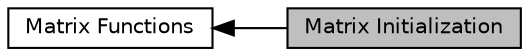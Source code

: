 digraph "Matrix Initialization"
{
  edge [fontname="Helvetica",fontsize="10",labelfontname="Helvetica",labelfontsize="10"];
  node [fontname="Helvetica",fontsize="10",shape=box];
  rankdir=LR;
  Node2 [label="Matrix Functions",height=0.2,width=0.4,color="black", fillcolor="white", style="filled",URL="$group__group_matrix.html",tooltip=" "];
  Node1 [label="Matrix Initialization",height=0.2,width=0.4,color="black", fillcolor="grey75", style="filled", fontcolor="black",tooltip=" "];
  Node2->Node1 [shape=plaintext, dir="back", style="solid"];
}
